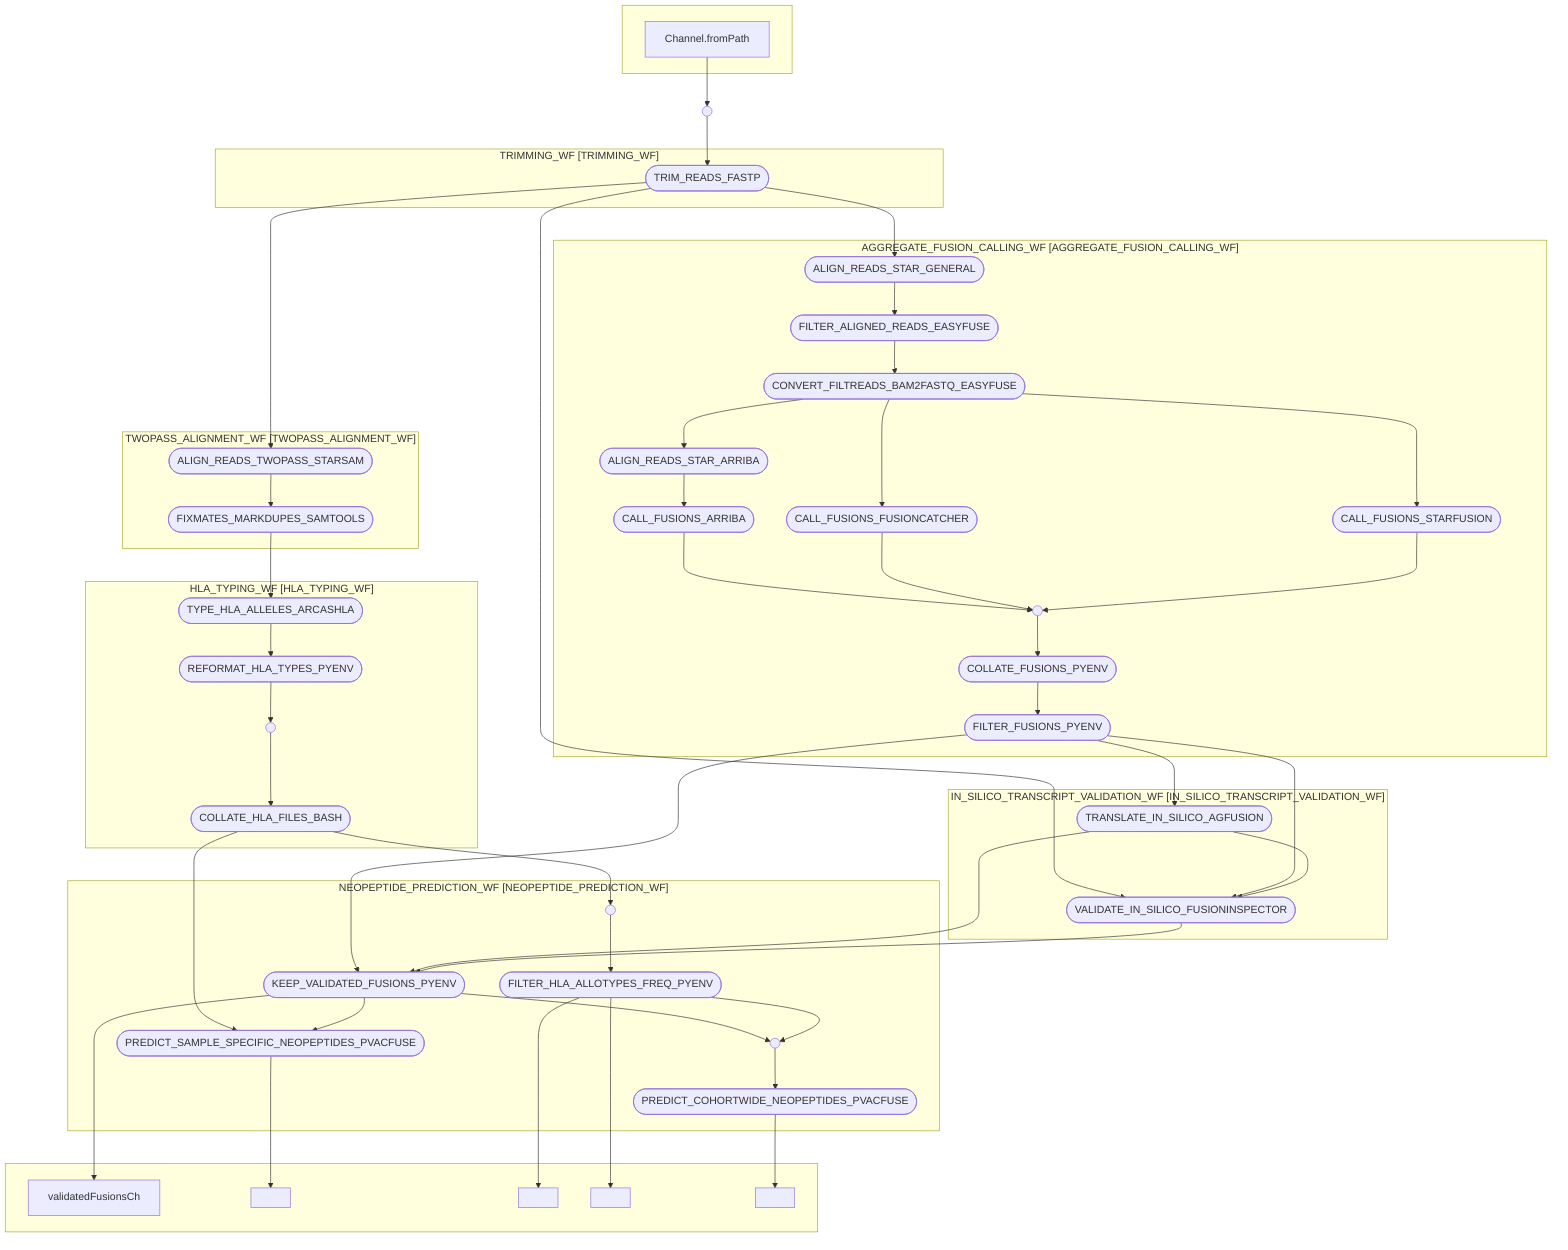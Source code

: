 flowchart TB
    subgraph " "
    v4["Channel.fromPath"]
    end
    subgraph "TRIMMING_WF [TRIMMING_WF]"
    v15(["TRIM_READS_FASTP"])
    end
    subgraph "TWOPASS_ALIGNMENT_WF [TWOPASS_ALIGNMENT_WF]"
    v16(["ALIGN_READS_TWOPASS_STARSAM"])
    v17(["FIXMATES_MARKDUPES_SAMTOOLS"])
    end
    subgraph "HLA_TYPING_WF [HLA_TYPING_WF]"
    v18(["TYPE_HLA_ALLELES_ARCASHLA"])
    v19(["REFORMAT_HLA_TYPES_PYENV"])
    v21(["COLLATE_HLA_FILES_BASH"])
    v20(( ))
    end
    subgraph "AGGREGATE_FUSION_CALLING_WF [AGGREGATE_FUSION_CALLING_WF]"
    v22(["ALIGN_READS_STAR_GENERAL"])
    v23(["FILTER_ALIGNED_READS_EASYFUSE"])
    v24(["CONVERT_FILTREADS_BAM2FASTQ_EASYFUSE"])
    v25(["ALIGN_READS_STAR_ARRIBA"])
    v26(["CALL_FUSIONS_ARRIBA"])
    v27(["CALL_FUSIONS_FUSIONCATCHER"])
    v28(["CALL_FUSIONS_STARFUSION"])
    v31(["COLLATE_FUSIONS_PYENV"])
    v32(["FILTER_FUSIONS_PYENV"])
    v29(( ))
    end
    subgraph "IN_SILICO_TRANSCRIPT_VALIDATION_WF [IN_SILICO_TRANSCRIPT_VALIDATION_WF]"
    v33(["TRANSLATE_IN_SILICO_AGFUSION"])
    v34(["VALIDATE_IN_SILICO_FUSIONINSPECTOR"])
    end
    subgraph "NEOPEPTIDE_PREDICTION_WF [NEOPEPTIDE_PREDICTION_WF]"
    v35(["KEEP_VALIDATED_FUSIONS_PYENV"])
    v37(["PREDICT_SAMPLE_SPECIFIC_NEOPEPTIDES_PVACFUSE"])
    v40(["FILTER_HLA_ALLOTYPES_FREQ_PYENV"])
    v47(["PREDICT_COHORTWIDE_NEOPEPTIDES_PVACFUSE"])
    v39(( ))
    v43(( ))
    end
    subgraph " "
    v36["validatedFusionsCh"]
    v38[" "]
    v41[" "]
    v42[" "]
    v48[" "]
    end
    v5(( ))
    v4 --> v5
    v5 --> v15
    v15 --> v16
    v15 --> v22
    v15 --> v34
    v16 --> v17
    v17 --> v18
    v18 --> v19
    v19 --> v20
    v20 --> v21
    v21 --> v37
    v21 --> v39
    v22 --> v23
    v23 --> v24
    v24 --> v25
    v24 --> v27
    v24 --> v28
    v25 --> v26
    v26 --> v29
    v27 --> v29
    v28 --> v29
    v29 --> v31
    v31 --> v32
    v32 --> v33
    v32 --> v34
    v32 --> v35
    v33 --> v34
    v33 --> v35
    v34 --> v35
    v35 --> v36
    v35 --> v37
    v35 --> v43
    v37 --> v38
    v39 --> v40
    v40 --> v42
    v40 --> v41
    v40 --> v43
    v43 --> v47
    v47 --> v48
